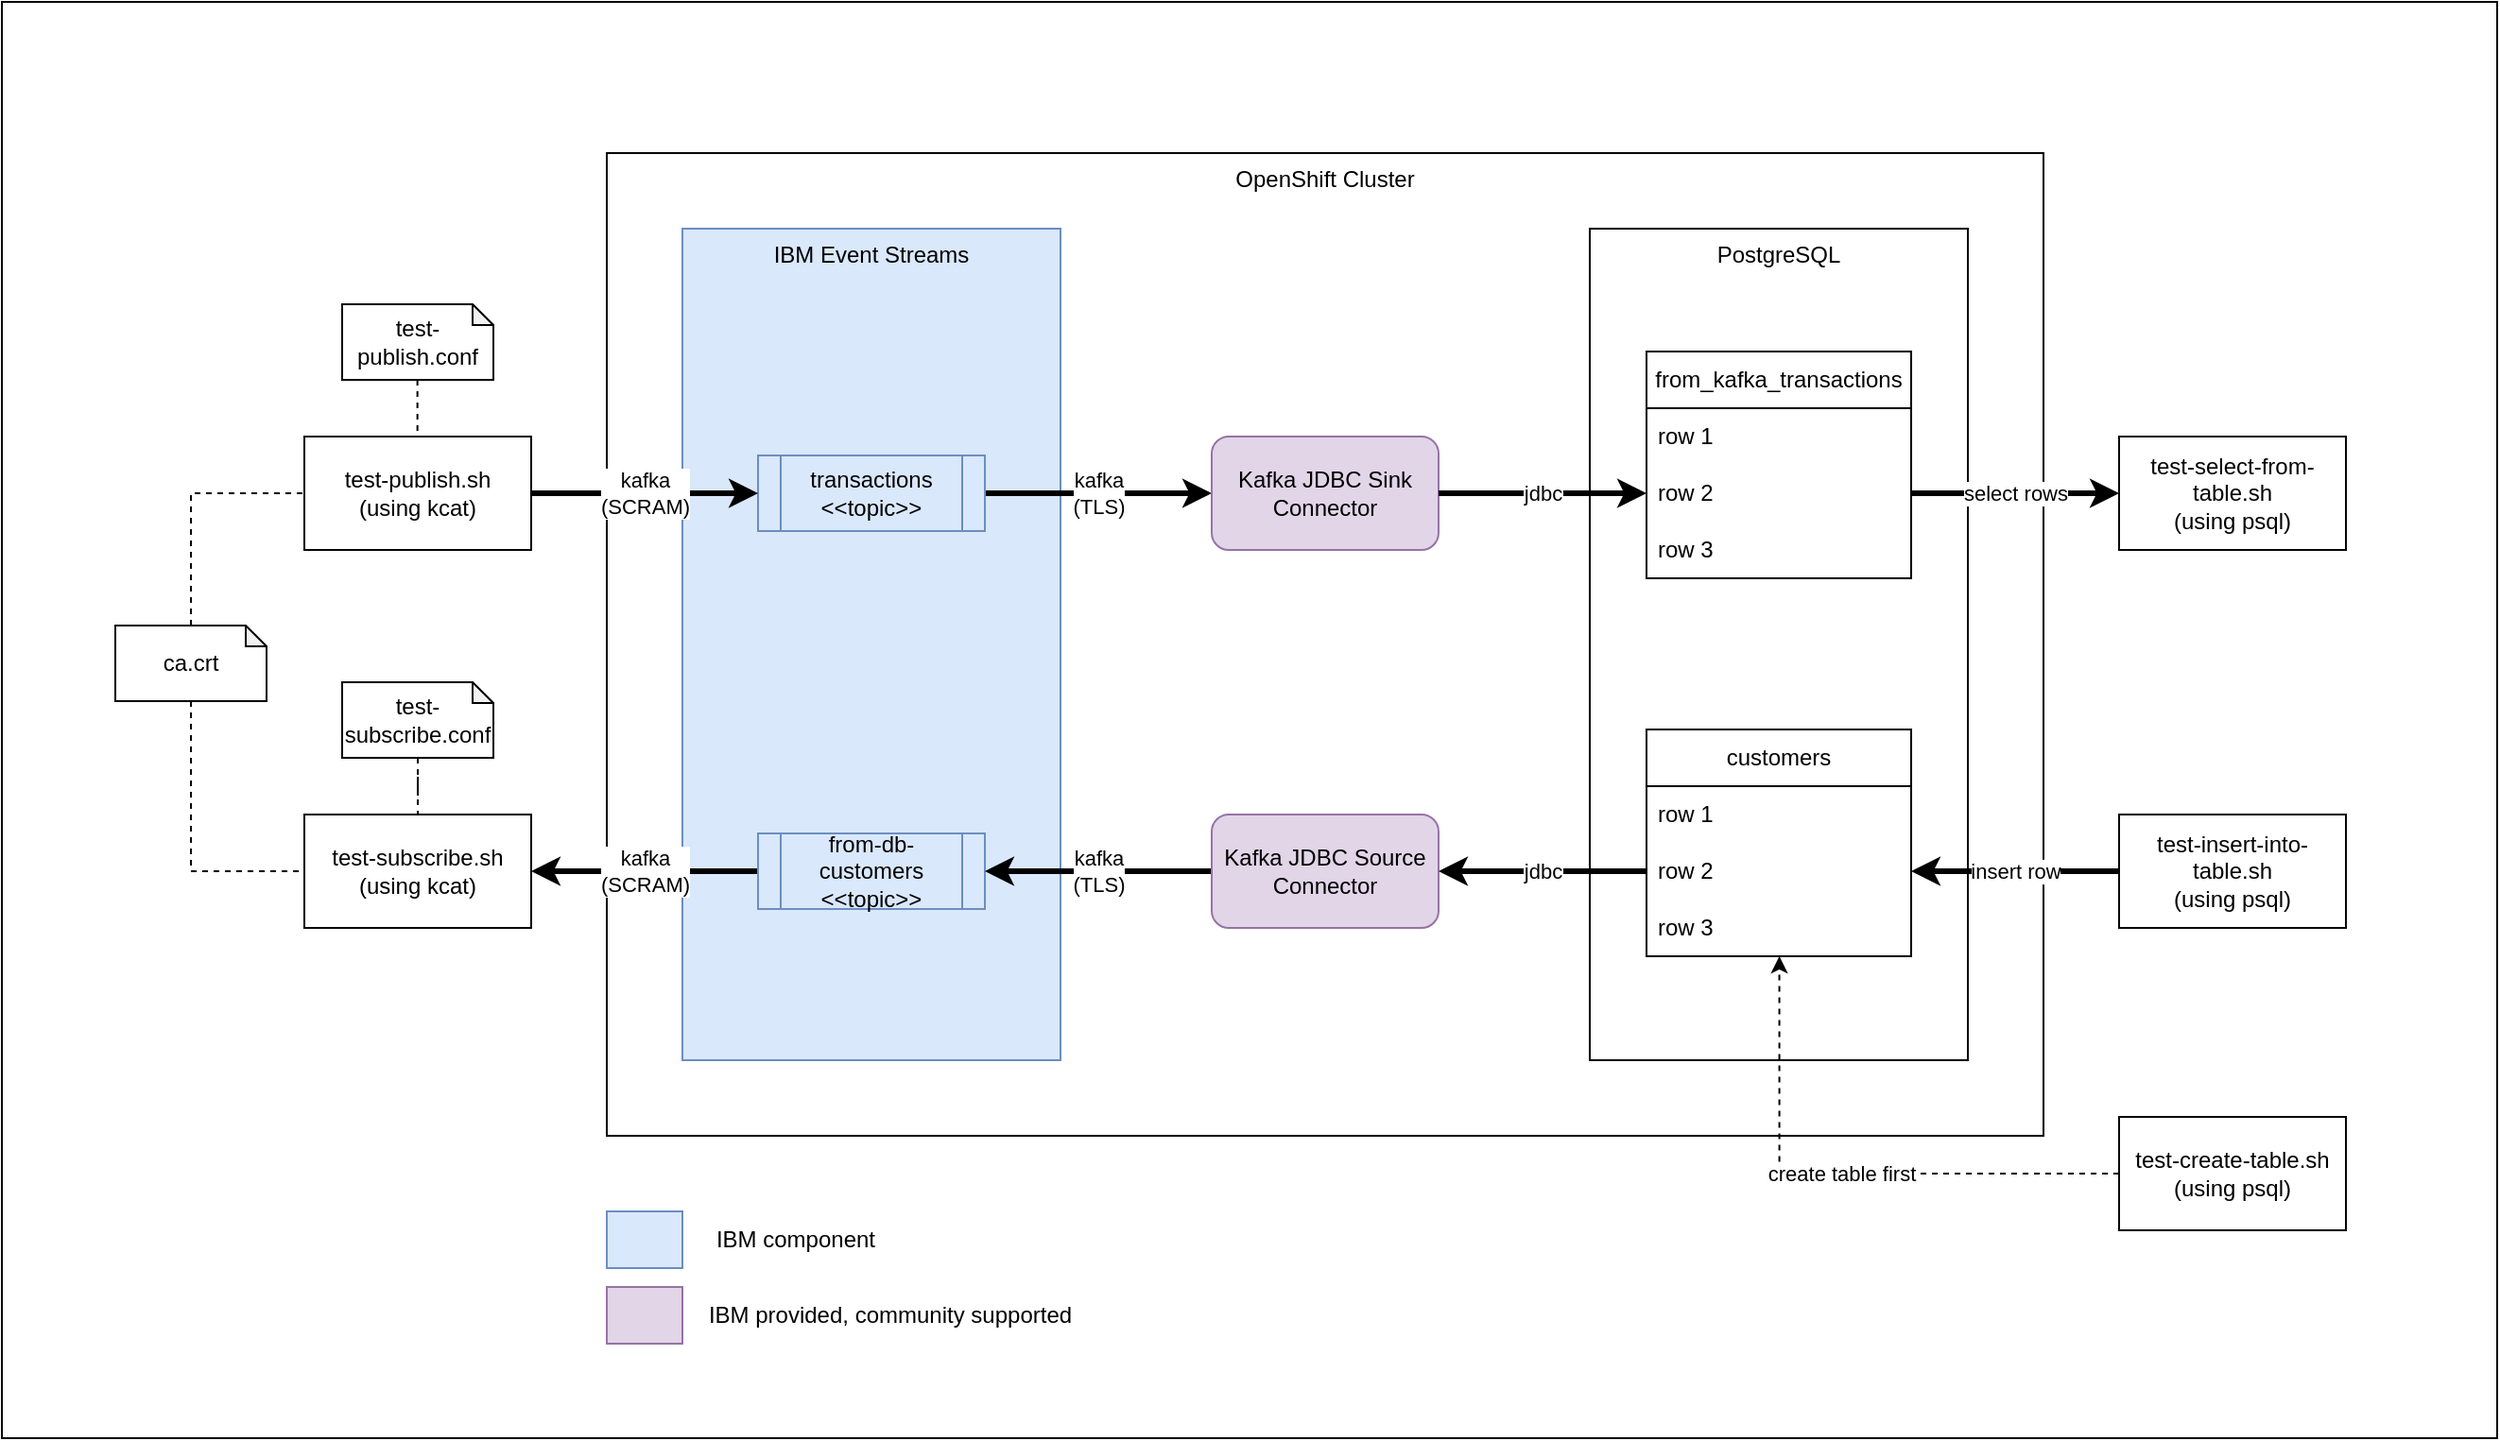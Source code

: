 <mxfile version="22.0.2" type="device">
  <diagram name="Page-1" id="0Uf7A90oBgtSQYAbv5ga">
    <mxGraphModel dx="2665" dy="1469" grid="1" gridSize="10" guides="1" tooltips="1" connect="1" arrows="1" fold="1" page="1" pageScale="1" pageWidth="827" pageHeight="1169" math="0" shadow="0">
      <root>
        <mxCell id="0" />
        <mxCell id="1" parent="0" />
        <mxCell id="N4oGMlf0CfgvBjqhrclA-1" value="" style="rounded=0;whiteSpace=wrap;html=1;" vertex="1" parent="1">
          <mxGeometry x="-320" y="40" width="1320" height="760" as="geometry" />
        </mxCell>
        <mxCell id="VqnWJ-nq4UGzr01ghe4i-40" value="OpenShift Cluster" style="rounded=0;whiteSpace=wrap;html=1;verticalAlign=top;" parent="1" vertex="1">
          <mxGeometry y="120" width="760" height="520" as="geometry" />
        </mxCell>
        <mxCell id="VqnWJ-nq4UGzr01ghe4i-1" value="IBM Event Streams" style="rounded=0;whiteSpace=wrap;html=1;verticalAlign=top;fillColor=#dae8fc;strokeColor=#6c8ebf;" parent="1" vertex="1">
          <mxGeometry x="40" y="160" width="200" height="440" as="geometry" />
        </mxCell>
        <mxCell id="VqnWJ-nq4UGzr01ghe4i-8" value="kafka&lt;br&gt;(TLS)" style="edgeStyle=orthogonalEdgeStyle;rounded=0;orthogonalLoop=1;jettySize=auto;html=1;entryX=0;entryY=0.5;entryDx=0;entryDy=0;strokeWidth=3;" parent="1" source="VqnWJ-nq4UGzr01ghe4i-4" target="VqnWJ-nq4UGzr01ghe4i-6" edge="1">
          <mxGeometry relative="1" as="geometry">
            <mxPoint as="offset" />
          </mxGeometry>
        </mxCell>
        <mxCell id="VqnWJ-nq4UGzr01ghe4i-4" value="transactions&lt;br&gt;&amp;lt;&amp;lt;topic&amp;gt;&amp;gt;" style="shape=process;whiteSpace=wrap;html=1;backgroundOutline=1;fillColor=#dae8fc;strokeColor=#6c8ebf;" parent="1" vertex="1">
          <mxGeometry x="80" y="280" width="120" height="40" as="geometry" />
        </mxCell>
        <mxCell id="VqnWJ-nq4UGzr01ghe4i-24" value="kafka&lt;br&gt;(SCRAM)" style="edgeStyle=orthogonalEdgeStyle;rounded=0;orthogonalLoop=1;jettySize=auto;html=1;entryX=1;entryY=0.5;entryDx=0;entryDy=0;strokeWidth=3;" parent="1" source="VqnWJ-nq4UGzr01ghe4i-5" target="VqnWJ-nq4UGzr01ghe4i-23" edge="1">
          <mxGeometry relative="1" as="geometry" />
        </mxCell>
        <mxCell id="VqnWJ-nq4UGzr01ghe4i-5" value="from-db-customers&lt;br&gt;&amp;lt;&amp;lt;topic&amp;gt;&amp;gt;" style="shape=process;whiteSpace=wrap;html=1;backgroundOutline=1;fillColor=#dae8fc;strokeColor=#6c8ebf;" parent="1" vertex="1">
          <mxGeometry x="80" y="480" width="120" height="40" as="geometry" />
        </mxCell>
        <mxCell id="VqnWJ-nq4UGzr01ghe4i-6" value="Kafka JDBC Sink Connector" style="rounded=1;whiteSpace=wrap;html=1;fillColor=#e1d5e7;strokeColor=#9673a6;" parent="1" vertex="1">
          <mxGeometry x="320" y="270" width="120" height="60" as="geometry" />
        </mxCell>
        <mxCell id="VqnWJ-nq4UGzr01ghe4i-9" value="kafka&lt;br&gt;(TLS)" style="edgeStyle=orthogonalEdgeStyle;rounded=0;orthogonalLoop=1;jettySize=auto;html=1;entryX=1;entryY=0.5;entryDx=0;entryDy=0;strokeWidth=3;" parent="1" source="VqnWJ-nq4UGzr01ghe4i-7" target="VqnWJ-nq4UGzr01ghe4i-5" edge="1">
          <mxGeometry relative="1" as="geometry">
            <mxPoint as="offset" />
          </mxGeometry>
        </mxCell>
        <mxCell id="VqnWJ-nq4UGzr01ghe4i-7" value="Kafka JDBC Source Connector" style="rounded=1;whiteSpace=wrap;html=1;fillColor=#e1d5e7;strokeColor=#9673a6;" parent="1" vertex="1">
          <mxGeometry x="320" y="470" width="120" height="60" as="geometry" />
        </mxCell>
        <mxCell id="VqnWJ-nq4UGzr01ghe4i-10" value="PostgreSQL" style="rounded=0;whiteSpace=wrap;html=1;verticalAlign=top;" parent="1" vertex="1">
          <mxGeometry x="520" y="160" width="200" height="440" as="geometry" />
        </mxCell>
        <mxCell id="VqnWJ-nq4UGzr01ghe4i-11" value="from_kafka_transactions" style="swimlane;fontStyle=0;childLayout=stackLayout;horizontal=1;startSize=30;horizontalStack=0;resizeParent=1;resizeParentMax=0;resizeLast=0;collapsible=1;marginBottom=0;whiteSpace=wrap;html=1;" parent="1" vertex="1">
          <mxGeometry x="550" y="225" width="140" height="120" as="geometry" />
        </mxCell>
        <mxCell id="VqnWJ-nq4UGzr01ghe4i-12" value="row 1" style="text;strokeColor=none;fillColor=none;align=left;verticalAlign=middle;spacingLeft=4;spacingRight=4;overflow=hidden;points=[[0,0.5],[1,0.5]];portConstraint=eastwest;rotatable=0;whiteSpace=wrap;html=1;" parent="VqnWJ-nq4UGzr01ghe4i-11" vertex="1">
          <mxGeometry y="30" width="140" height="30" as="geometry" />
        </mxCell>
        <mxCell id="VqnWJ-nq4UGzr01ghe4i-13" value="row 2" style="text;strokeColor=none;fillColor=none;align=left;verticalAlign=middle;spacingLeft=4;spacingRight=4;overflow=hidden;points=[[0,0.5],[1,0.5]];portConstraint=eastwest;rotatable=0;whiteSpace=wrap;html=1;" parent="VqnWJ-nq4UGzr01ghe4i-11" vertex="1">
          <mxGeometry y="60" width="140" height="30" as="geometry" />
        </mxCell>
        <mxCell id="VqnWJ-nq4UGzr01ghe4i-14" value="row 3" style="text;strokeColor=none;fillColor=none;align=left;verticalAlign=middle;spacingLeft=4;spacingRight=4;overflow=hidden;points=[[0,0.5],[1,0.5]];portConstraint=eastwest;rotatable=0;whiteSpace=wrap;html=1;" parent="VqnWJ-nq4UGzr01ghe4i-11" vertex="1">
          <mxGeometry y="90" width="140" height="30" as="geometry" />
        </mxCell>
        <mxCell id="VqnWJ-nq4UGzr01ghe4i-19" value="jdbc" style="edgeStyle=orthogonalEdgeStyle;rounded=0;orthogonalLoop=1;jettySize=auto;html=1;entryX=1;entryY=0.5;entryDx=0;entryDy=0;exitX=0;exitY=0.5;exitDx=0;exitDy=0;strokeWidth=3;" parent="1" source="VqnWJ-nq4UGzr01ghe4i-17" target="VqnWJ-nq4UGzr01ghe4i-7" edge="1">
          <mxGeometry relative="1" as="geometry" />
        </mxCell>
        <mxCell id="VqnWJ-nq4UGzr01ghe4i-15" value="customers" style="swimlane;fontStyle=0;childLayout=stackLayout;horizontal=1;startSize=30;horizontalStack=0;resizeParent=1;resizeParentMax=0;resizeLast=0;collapsible=1;marginBottom=0;whiteSpace=wrap;html=1;" parent="1" vertex="1">
          <mxGeometry x="550" y="425" width="140" height="120" as="geometry" />
        </mxCell>
        <mxCell id="VqnWJ-nq4UGzr01ghe4i-16" value="row 1" style="text;strokeColor=none;fillColor=none;align=left;verticalAlign=middle;spacingLeft=4;spacingRight=4;overflow=hidden;points=[[0,0.5],[1,0.5]];portConstraint=eastwest;rotatable=0;whiteSpace=wrap;html=1;" parent="VqnWJ-nq4UGzr01ghe4i-15" vertex="1">
          <mxGeometry y="30" width="140" height="30" as="geometry" />
        </mxCell>
        <mxCell id="VqnWJ-nq4UGzr01ghe4i-17" value="row 2" style="text;strokeColor=none;fillColor=none;align=left;verticalAlign=middle;spacingLeft=4;spacingRight=4;overflow=hidden;points=[[0,0.5],[1,0.5]];portConstraint=eastwest;rotatable=0;whiteSpace=wrap;html=1;" parent="VqnWJ-nq4UGzr01ghe4i-15" vertex="1">
          <mxGeometry y="60" width="140" height="30" as="geometry" />
        </mxCell>
        <mxCell id="VqnWJ-nq4UGzr01ghe4i-18" value="row 3" style="text;strokeColor=none;fillColor=none;align=left;verticalAlign=middle;spacingLeft=4;spacingRight=4;overflow=hidden;points=[[0,0.5],[1,0.5]];portConstraint=eastwest;rotatable=0;whiteSpace=wrap;html=1;" parent="VqnWJ-nq4UGzr01ghe4i-15" vertex="1">
          <mxGeometry y="90" width="140" height="30" as="geometry" />
        </mxCell>
        <mxCell id="VqnWJ-nq4UGzr01ghe4i-20" value="jdbc" style="edgeStyle=orthogonalEdgeStyle;rounded=0;orthogonalLoop=1;jettySize=auto;html=1;entryX=0;entryY=0.5;entryDx=0;entryDy=0;strokeWidth=3;" parent="1" source="VqnWJ-nq4UGzr01ghe4i-6" target="VqnWJ-nq4UGzr01ghe4i-13" edge="1">
          <mxGeometry relative="1" as="geometry" />
        </mxCell>
        <mxCell id="VqnWJ-nq4UGzr01ghe4i-22" value="kafka&lt;br&gt;(SCRAM)" style="edgeStyle=orthogonalEdgeStyle;rounded=0;orthogonalLoop=1;jettySize=auto;html=1;entryX=0;entryY=0.5;entryDx=0;entryDy=0;strokeWidth=3;" parent="1" source="VqnWJ-nq4UGzr01ghe4i-21" target="VqnWJ-nq4UGzr01ghe4i-4" edge="1">
          <mxGeometry relative="1" as="geometry" />
        </mxCell>
        <mxCell id="VqnWJ-nq4UGzr01ghe4i-21" value="test-publish.sh&lt;br&gt;(using kcat)" style="rounded=0;whiteSpace=wrap;html=1;" parent="1" vertex="1">
          <mxGeometry x="-160" y="270" width="120" height="60" as="geometry" />
        </mxCell>
        <mxCell id="VqnWJ-nq4UGzr01ghe4i-23" value="test-subscribe.sh&lt;br&gt;(using kcat)" style="rounded=0;whiteSpace=wrap;html=1;" parent="1" vertex="1">
          <mxGeometry x="-160" y="470" width="120" height="60" as="geometry" />
        </mxCell>
        <mxCell id="VqnWJ-nq4UGzr01ghe4i-25" value="test-select-from-table.sh&lt;br&gt;(using psql)" style="rounded=0;whiteSpace=wrap;html=1;" parent="1" vertex="1">
          <mxGeometry x="800" y="270" width="120" height="60" as="geometry" />
        </mxCell>
        <mxCell id="VqnWJ-nq4UGzr01ghe4i-26" value="select rows" style="edgeStyle=orthogonalEdgeStyle;rounded=0;orthogonalLoop=1;jettySize=auto;html=1;entryX=0;entryY=0.5;entryDx=0;entryDy=0;strokeWidth=3;" parent="1" source="VqnWJ-nq4UGzr01ghe4i-13" target="VqnWJ-nq4UGzr01ghe4i-25" edge="1">
          <mxGeometry relative="1" as="geometry" />
        </mxCell>
        <mxCell id="VqnWJ-nq4UGzr01ghe4i-29" value="insert row" style="edgeStyle=orthogonalEdgeStyle;rounded=0;orthogonalLoop=1;jettySize=auto;html=1;entryX=1;entryY=0.5;entryDx=0;entryDy=0;strokeWidth=3;" parent="1" source="VqnWJ-nq4UGzr01ghe4i-27" target="VqnWJ-nq4UGzr01ghe4i-17" edge="1">
          <mxGeometry relative="1" as="geometry" />
        </mxCell>
        <mxCell id="VqnWJ-nq4UGzr01ghe4i-27" value="test-insert-into-table.sh&lt;br&gt;(using psql)" style="rounded=0;whiteSpace=wrap;html=1;" parent="1" vertex="1">
          <mxGeometry x="800" y="470" width="120" height="60" as="geometry" />
        </mxCell>
        <mxCell id="VqnWJ-nq4UGzr01ghe4i-30" value="test-create-table.sh&lt;br&gt;(using psql)" style="rounded=0;whiteSpace=wrap;html=1;" parent="1" vertex="1">
          <mxGeometry x="800" y="630" width="120" height="60" as="geometry" />
        </mxCell>
        <mxCell id="VqnWJ-nq4UGzr01ghe4i-31" value="create table first" style="edgeStyle=orthogonalEdgeStyle;rounded=0;orthogonalLoop=1;jettySize=auto;html=1;entryX=0.502;entryY=1;entryDx=0;entryDy=0;entryPerimeter=0;dashed=1;" parent="1" source="VqnWJ-nq4UGzr01ghe4i-30" target="VqnWJ-nq4UGzr01ghe4i-18" edge="1">
          <mxGeometry relative="1" as="geometry">
            <Array as="points">
              <mxPoint x="620" y="660" />
            </Array>
          </mxGeometry>
        </mxCell>
        <mxCell id="VqnWJ-nq4UGzr01ghe4i-32" value="test-publish.conf" style="shape=note;whiteSpace=wrap;html=1;backgroundOutline=1;darkOpacity=0.05;size=11;" parent="1" vertex="1">
          <mxGeometry x="-140" y="200" width="80" height="40" as="geometry" />
        </mxCell>
        <mxCell id="VqnWJ-nq4UGzr01ghe4i-34" style="edgeStyle=orthogonalEdgeStyle;rounded=0;orthogonalLoop=1;jettySize=auto;html=1;entryX=0.5;entryY=0;entryDx=0;entryDy=0;endArrow=none;endFill=0;dashed=1;" parent="1" source="VqnWJ-nq4UGzr01ghe4i-33" target="VqnWJ-nq4UGzr01ghe4i-23" edge="1">
          <mxGeometry relative="1" as="geometry" />
        </mxCell>
        <mxCell id="VqnWJ-nq4UGzr01ghe4i-33" value="test-subscribe.conf" style="shape=note;whiteSpace=wrap;html=1;backgroundOutline=1;darkOpacity=0.05;size=11;" parent="1" vertex="1">
          <mxGeometry x="-140" y="400" width="80" height="40" as="geometry" />
        </mxCell>
        <mxCell id="VqnWJ-nq4UGzr01ghe4i-35" style="edgeStyle=orthogonalEdgeStyle;rounded=0;orthogonalLoop=1;jettySize=auto;html=1;entryX=0.5;entryY=0;entryDx=0;entryDy=0;endArrow=none;endFill=0;dashed=1;" parent="1" edge="1">
          <mxGeometry relative="1" as="geometry">
            <mxPoint x="-100.18" y="240" as="sourcePoint" />
            <mxPoint x="-100.18" y="270" as="targetPoint" />
          </mxGeometry>
        </mxCell>
        <mxCell id="VqnWJ-nq4UGzr01ghe4i-36" value="ca.crt" style="shape=note;whiteSpace=wrap;html=1;backgroundOutline=1;darkOpacity=0.05;size=11;" parent="1" vertex="1">
          <mxGeometry x="-260" y="370" width="80" height="40" as="geometry" />
        </mxCell>
        <mxCell id="VqnWJ-nq4UGzr01ghe4i-38" style="edgeStyle=orthogonalEdgeStyle;rounded=0;orthogonalLoop=1;jettySize=auto;html=1;entryX=0;entryY=0.5;entryDx=0;entryDy=0;endArrow=none;endFill=0;dashed=1;exitX=0.5;exitY=0;exitDx=0;exitDy=0;exitPerimeter=0;" parent="1" source="VqnWJ-nq4UGzr01ghe4i-36" target="VqnWJ-nq4UGzr01ghe4i-21" edge="1">
          <mxGeometry relative="1" as="geometry">
            <mxPoint x="-90.18" y="250" as="sourcePoint" />
            <mxPoint x="-90.18" y="280" as="targetPoint" />
          </mxGeometry>
        </mxCell>
        <mxCell id="VqnWJ-nq4UGzr01ghe4i-39" style="edgeStyle=orthogonalEdgeStyle;rounded=0;orthogonalLoop=1;jettySize=auto;html=1;entryX=0;entryY=0.5;entryDx=0;entryDy=0;endArrow=none;endFill=0;dashed=1;exitX=0.5;exitY=1;exitDx=0;exitDy=0;exitPerimeter=0;" parent="1" source="VqnWJ-nq4UGzr01ghe4i-36" target="VqnWJ-nq4UGzr01ghe4i-23" edge="1">
          <mxGeometry relative="1" as="geometry">
            <mxPoint x="-230" y="380" as="sourcePoint" />
            <mxPoint x="-150" y="310" as="targetPoint" />
          </mxGeometry>
        </mxCell>
        <mxCell id="VqnWJ-nq4UGzr01ghe4i-41" value="" style="rounded=0;whiteSpace=wrap;html=1;fillColor=#dae8fc;strokeColor=#6c8ebf;" parent="1" vertex="1">
          <mxGeometry y="680" width="40" height="30" as="geometry" />
        </mxCell>
        <mxCell id="VqnWJ-nq4UGzr01ghe4i-42" value="" style="rounded=0;whiteSpace=wrap;html=1;fillColor=#e1d5e7;strokeColor=#9673a6;" parent="1" vertex="1">
          <mxGeometry y="720" width="40" height="30" as="geometry" />
        </mxCell>
        <mxCell id="VqnWJ-nq4UGzr01ghe4i-43" value="IBM component" style="text;html=1;strokeColor=none;fillColor=none;align=center;verticalAlign=middle;whiteSpace=wrap;rounded=0;" parent="1" vertex="1">
          <mxGeometry x="50" y="680" width="100" height="30" as="geometry" />
        </mxCell>
        <mxCell id="VqnWJ-nq4UGzr01ghe4i-44" value="IBM provided, community supported" style="text;html=1;strokeColor=none;fillColor=none;align=center;verticalAlign=middle;whiteSpace=wrap;rounded=0;" parent="1" vertex="1">
          <mxGeometry x="50" y="720" width="200" height="30" as="geometry" />
        </mxCell>
      </root>
    </mxGraphModel>
  </diagram>
</mxfile>

